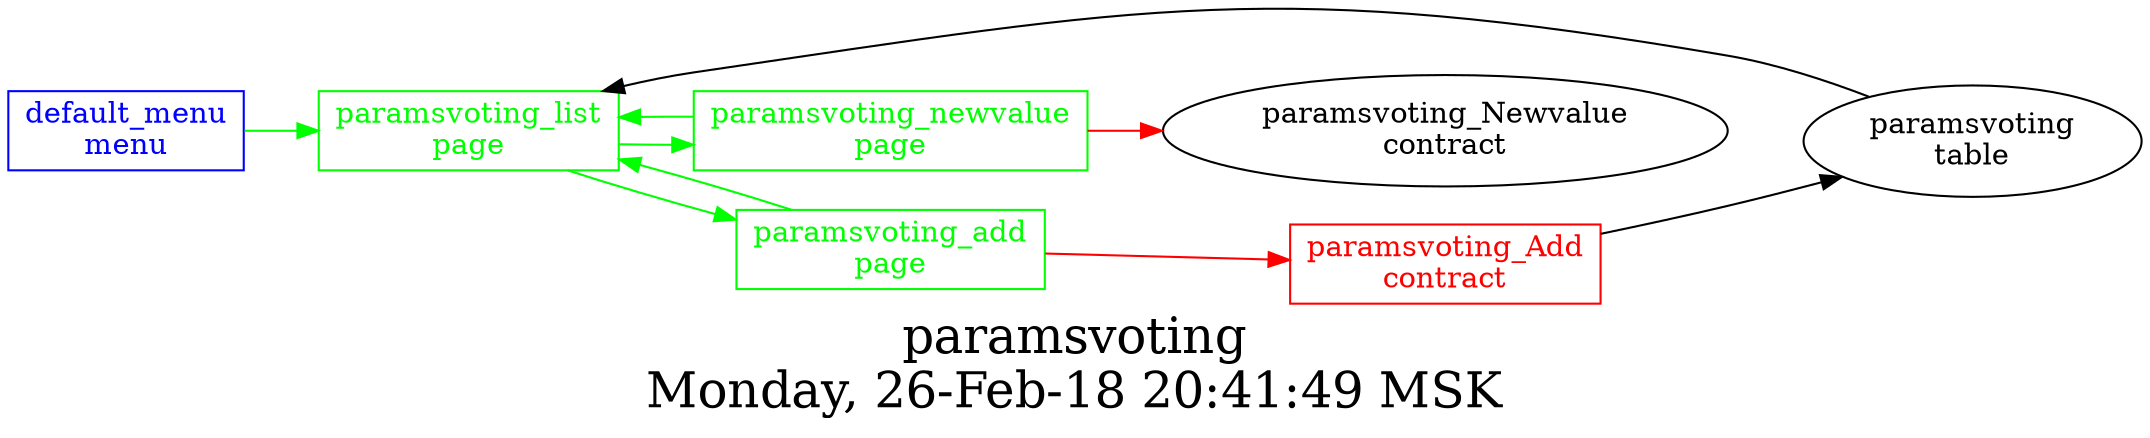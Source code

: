 digraph G {
graph [
  fontsize="24.0";
  label="paramsvoting\nMonday, 26-Feb-18 20:41:49 MSK";
  nojustify=true;
  ordering=out;
  rankdir=LR;
  size="30";
];
"default_menu\nmenu" -> "paramsvoting_list\npage"  [ color=green ]
"default_menu\nmenu" [color=blue, fontcolor=blue, group=menus, shape=record];
"paramsvoting_add\npage" -> "paramsvoting_Add\ncontract"  [ color=red ]
"paramsvoting_add\npage" -> "paramsvoting_list\npage"  [ color=green ]
"paramsvoting_add\npage" [color=green, fontcolor=green, group=pages, shape=record];
"paramsvoting\ntable" -> "paramsvoting_list\npage"  [ color="" ]
"paramsvoting_list\npage" -> "paramsvoting_newvalue\npage"  [ color=green ]
"paramsvoting_list\npage" -> "paramsvoting_add\npage"  [ color=green ]
"paramsvoting_list\npage" [color=green, fontcolor=green, group=pages, shape=record];
"paramsvoting_newvalue\npage" -> "paramsvoting_Newvalue\ncontract"  [ color=red ]
"paramsvoting_newvalue\npage" -> "paramsvoting_list\npage"  [ color=green ]
"paramsvoting_newvalue\npage" [color=green, fontcolor=green, group=pages, shape=record];
"paramsvoting_Add\ncontract" -> "paramsvoting\ntable"  [ color="" ]
"paramsvoting_Add\ncontract" [color=red, fontcolor=red, group=contracts, shape=record];
"paramsvoting\ntable" [color="", fontcolor="", group=tables, shape=""];
}
